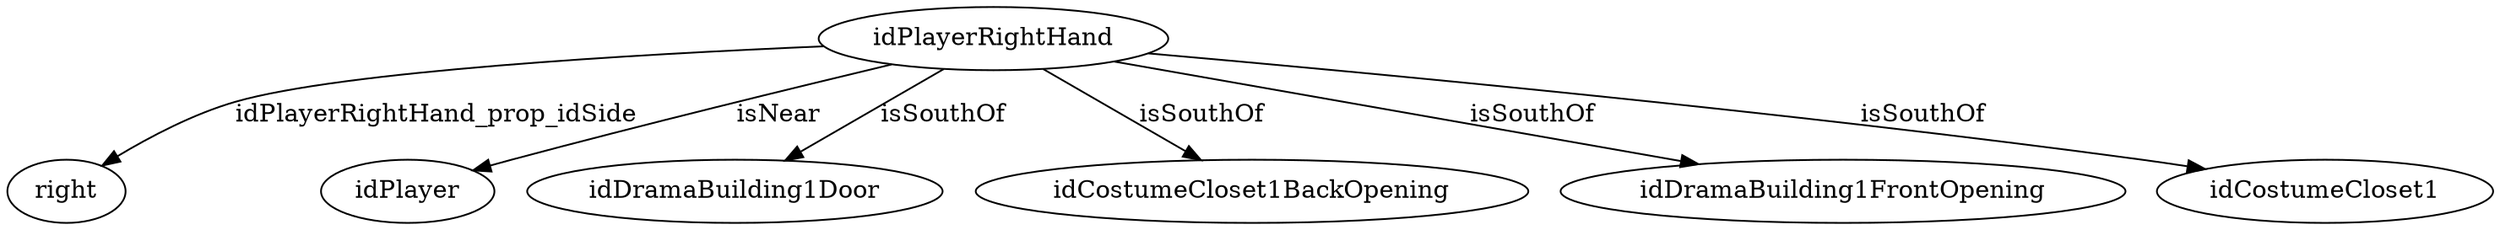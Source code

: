 strict digraph  {
idPlayerRightHand [node_type=entity_node];
right [node_type=property_node];
idPlayer [node_type=entity_node];
idDramaBuilding1Door [node_type=entity_node];
idCostumeCloset1BackOpening [node_type=entity_node];
idDramaBuilding1FrontOpening [node_type=entity_node];
idCostumeCloset1 [node_type=entity_node];
idPlayerRightHand -> right  [edge_type=property, label=idPlayerRightHand_prop_idSide];
idPlayerRightHand -> idPlayer  [edge_type=relationship, label=isNear];
idPlayerRightHand -> idDramaBuilding1Door  [edge_type=relationship, label=isSouthOf];
idPlayerRightHand -> idCostumeCloset1BackOpening  [edge_type=relationship, label=isSouthOf];
idPlayerRightHand -> idDramaBuilding1FrontOpening  [edge_type=relationship, label=isSouthOf];
idPlayerRightHand -> idCostumeCloset1  [edge_type=relationship, label=isSouthOf];
}
